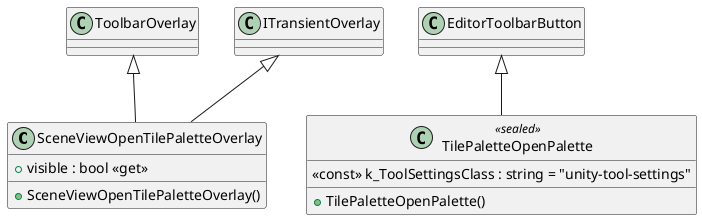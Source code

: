 @startuml
class SceneViewOpenTilePaletteOverlay {
    + SceneViewOpenTilePaletteOverlay()
    + visible : bool <<get>>
}
class TilePaletteOpenPalette <<sealed>> {
    <<const>> k_ToolSettingsClass : string = "unity-tool-settings"
    + TilePaletteOpenPalette()
}
ToolbarOverlay <|-- SceneViewOpenTilePaletteOverlay
ITransientOverlay <|-- SceneViewOpenTilePaletteOverlay
EditorToolbarButton <|-- TilePaletteOpenPalette
@enduml
